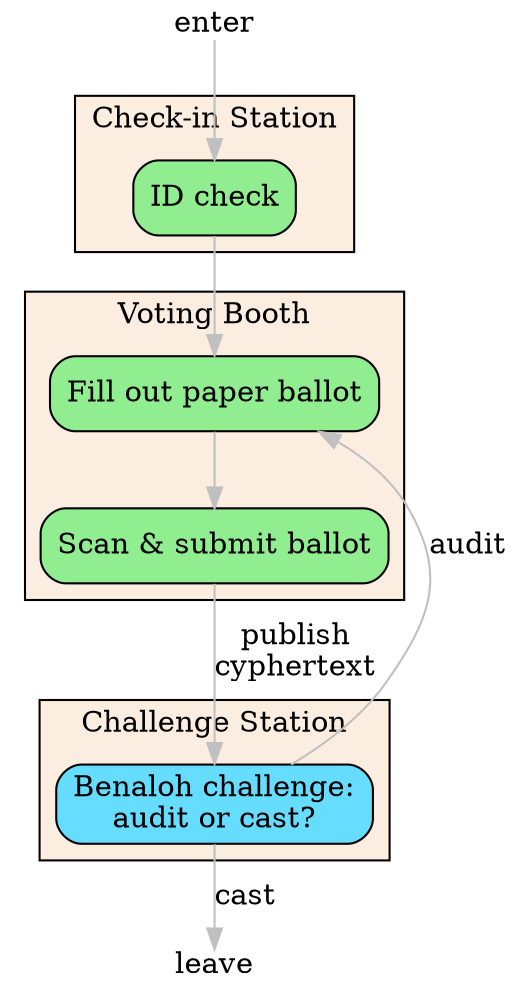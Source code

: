 digraph current_workflow {
  rankdir=TB
  bgcolor=transparent
  node [shape=box, style="rounded,filled", fillcolor=lightgreen]
  edge [color=grey]

  enter [shape=plain,fillcolor=transparent]
  leave [shape=plain,fillcolor=transparent]
  subgraph cluster_votingbooth {
    bgcolor="#fbeee0"
    label="Voting Booth"
    submit_ballot [label="Scan & submit ballot"]
    fill_out_ballot -> submit_ballot
  }
  subgraph cluster_checkin {
    bgcolor="#fbeee0"
    label="Check-in Station"
    id_check [label="ID check"]
    fill_out_ballot [label="Fill out paper ballot"]
    id_check -> fill_out_ballot
  }
  subgraph cluster_challenge {
    bgcolor="#fbeee0"
    label="Challenge Station"
    audit_or_cast [label="Benaloh challenge:\naudit or cast?",fillcolor="#66ddff"] // blue
  }
  // TODO separate post
  // subgraph cluster_verify {
  //   label="verify tally"
  //   verify_vote_included -> verify_tally
  // }
  enter -> id_check
  submit_ballot -> audit_or_cast [label="publish\ncyphertext"]
  audit_or_cast -> fill_out_ballot [label="audit", weight=0]
  // audit_or_cast -> verify_vote_included [label="cast"]
  audit_or_cast -> leave [label="cast"]
  // verify_vote_included -> leave
  // verify_tally -> leave
}

